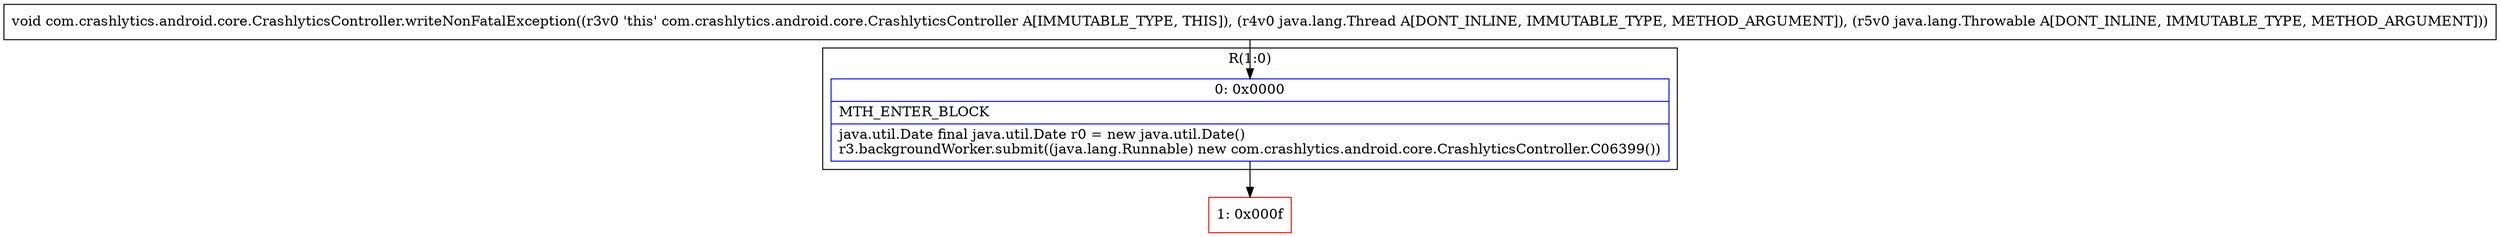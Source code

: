 digraph "CFG forcom.crashlytics.android.core.CrashlyticsController.writeNonFatalException(Ljava\/lang\/Thread;Ljava\/lang\/Throwable;)V" {
subgraph cluster_Region_1015515438 {
label = "R(1:0)";
node [shape=record,color=blue];
Node_0 [shape=record,label="{0\:\ 0x0000|MTH_ENTER_BLOCK\l|java.util.Date final java.util.Date r0 = new java.util.Date()\lr3.backgroundWorker.submit((java.lang.Runnable) new com.crashlytics.android.core.CrashlyticsController.C06399())\l}"];
}
Node_1 [shape=record,color=red,label="{1\:\ 0x000f}"];
MethodNode[shape=record,label="{void com.crashlytics.android.core.CrashlyticsController.writeNonFatalException((r3v0 'this' com.crashlytics.android.core.CrashlyticsController A[IMMUTABLE_TYPE, THIS]), (r4v0 java.lang.Thread A[DONT_INLINE, IMMUTABLE_TYPE, METHOD_ARGUMENT]), (r5v0 java.lang.Throwable A[DONT_INLINE, IMMUTABLE_TYPE, METHOD_ARGUMENT])) }"];
MethodNode -> Node_0;
Node_0 -> Node_1;
}

